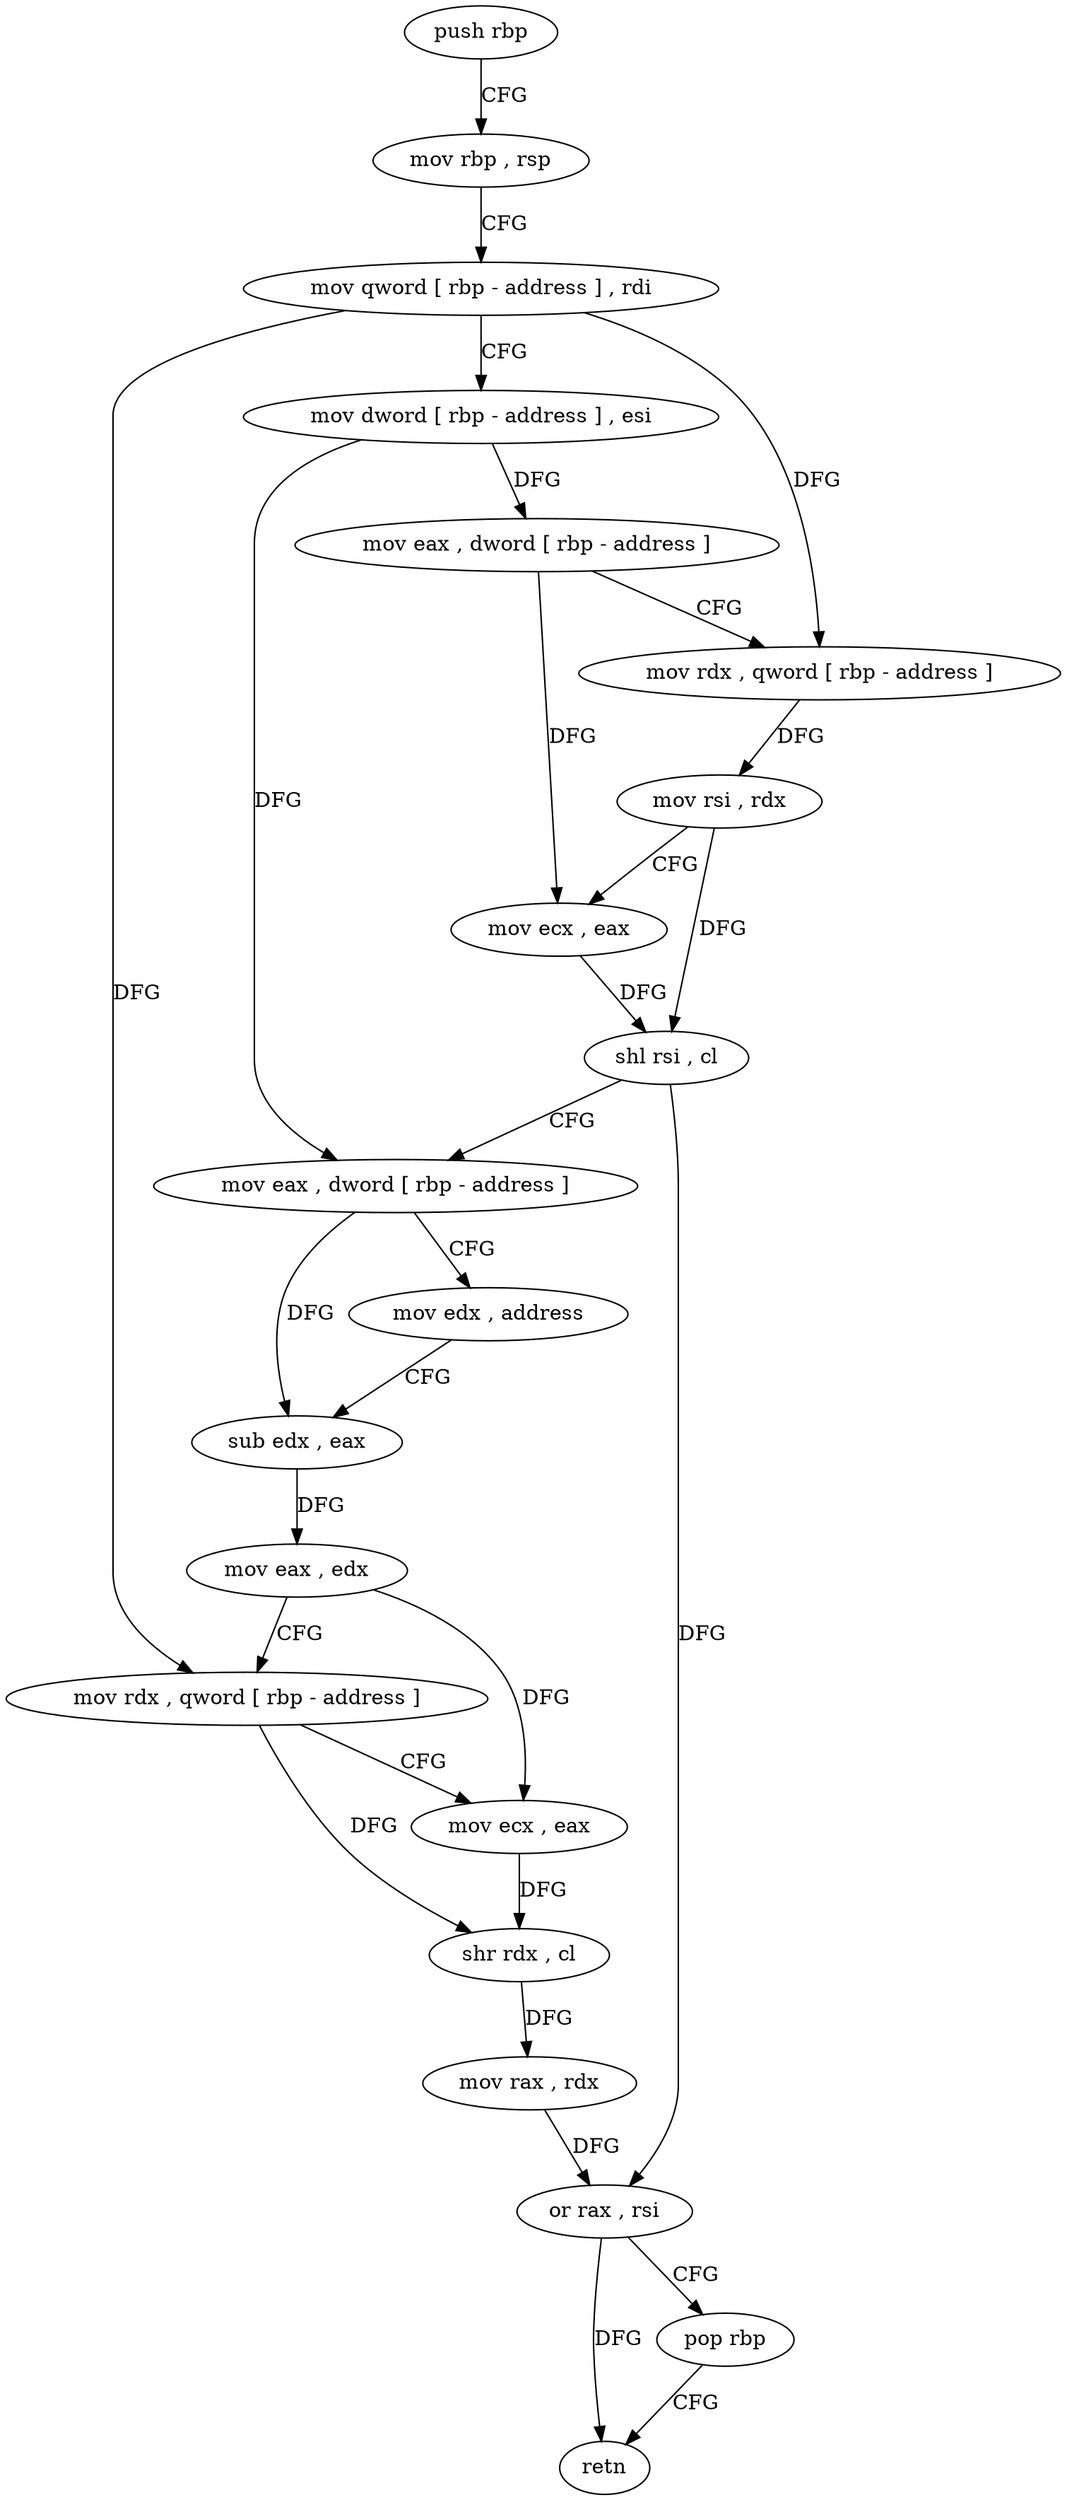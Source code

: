 digraph "func" {
"4490790" [label = "push rbp" ]
"4490791" [label = "mov rbp , rsp" ]
"4490794" [label = "mov qword [ rbp - address ] , rdi" ]
"4490798" [label = "mov dword [ rbp - address ] , esi" ]
"4490801" [label = "mov eax , dword [ rbp - address ]" ]
"4490804" [label = "mov rdx , qword [ rbp - address ]" ]
"4490808" [label = "mov rsi , rdx" ]
"4490811" [label = "mov ecx , eax" ]
"4490813" [label = "shl rsi , cl" ]
"4490816" [label = "mov eax , dword [ rbp - address ]" ]
"4490819" [label = "mov edx , address" ]
"4490824" [label = "sub edx , eax" ]
"4490826" [label = "mov eax , edx" ]
"4490828" [label = "mov rdx , qword [ rbp - address ]" ]
"4490832" [label = "mov ecx , eax" ]
"4490834" [label = "shr rdx , cl" ]
"4490837" [label = "mov rax , rdx" ]
"4490840" [label = "or rax , rsi" ]
"4490843" [label = "pop rbp" ]
"4490844" [label = "retn" ]
"4490790" -> "4490791" [ label = "CFG" ]
"4490791" -> "4490794" [ label = "CFG" ]
"4490794" -> "4490798" [ label = "CFG" ]
"4490794" -> "4490804" [ label = "DFG" ]
"4490794" -> "4490828" [ label = "DFG" ]
"4490798" -> "4490801" [ label = "DFG" ]
"4490798" -> "4490816" [ label = "DFG" ]
"4490801" -> "4490804" [ label = "CFG" ]
"4490801" -> "4490811" [ label = "DFG" ]
"4490804" -> "4490808" [ label = "DFG" ]
"4490808" -> "4490811" [ label = "CFG" ]
"4490808" -> "4490813" [ label = "DFG" ]
"4490811" -> "4490813" [ label = "DFG" ]
"4490813" -> "4490816" [ label = "CFG" ]
"4490813" -> "4490840" [ label = "DFG" ]
"4490816" -> "4490819" [ label = "CFG" ]
"4490816" -> "4490824" [ label = "DFG" ]
"4490819" -> "4490824" [ label = "CFG" ]
"4490824" -> "4490826" [ label = "DFG" ]
"4490826" -> "4490828" [ label = "CFG" ]
"4490826" -> "4490832" [ label = "DFG" ]
"4490828" -> "4490832" [ label = "CFG" ]
"4490828" -> "4490834" [ label = "DFG" ]
"4490832" -> "4490834" [ label = "DFG" ]
"4490834" -> "4490837" [ label = "DFG" ]
"4490837" -> "4490840" [ label = "DFG" ]
"4490840" -> "4490843" [ label = "CFG" ]
"4490840" -> "4490844" [ label = "DFG" ]
"4490843" -> "4490844" [ label = "CFG" ]
}
